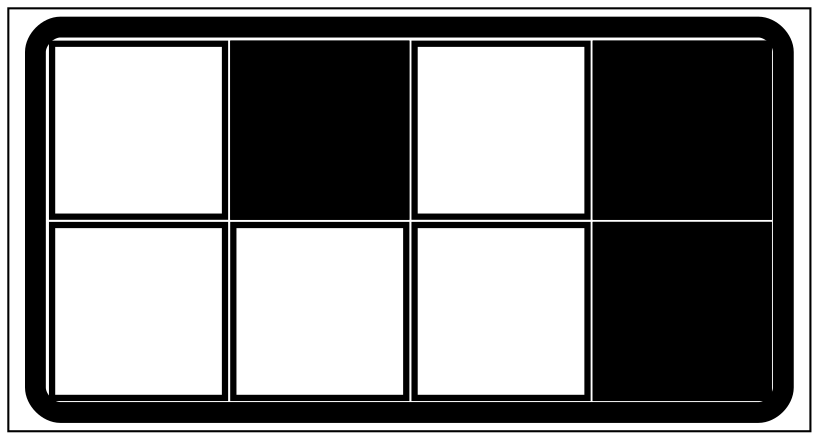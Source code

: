 graph "patron-Origen" {
	tab [label=<<TABLE  border="10" cellspacing="1" cellpadding="40" style="rounded"><TR><TD  border="3"  height="40" bgcolor="white"></TD><TD  border="3"  height="40" bgcolor="black"></TD><TD  border="3"  height="40" bgcolor="white"></TD><TD  border="3"  height="40" bgcolor="black"></TD></TR><TR><TD  border="3"  height="40" bgcolor="white"></TD><TD  border="3"  height="40" bgcolor="white"></TD><TD  border="3"  height="40" bgcolor="white"></TD><TD  border="3"  height="40" bgcolor="black"></TD></TR></TABLE>> shape=rect]
}

